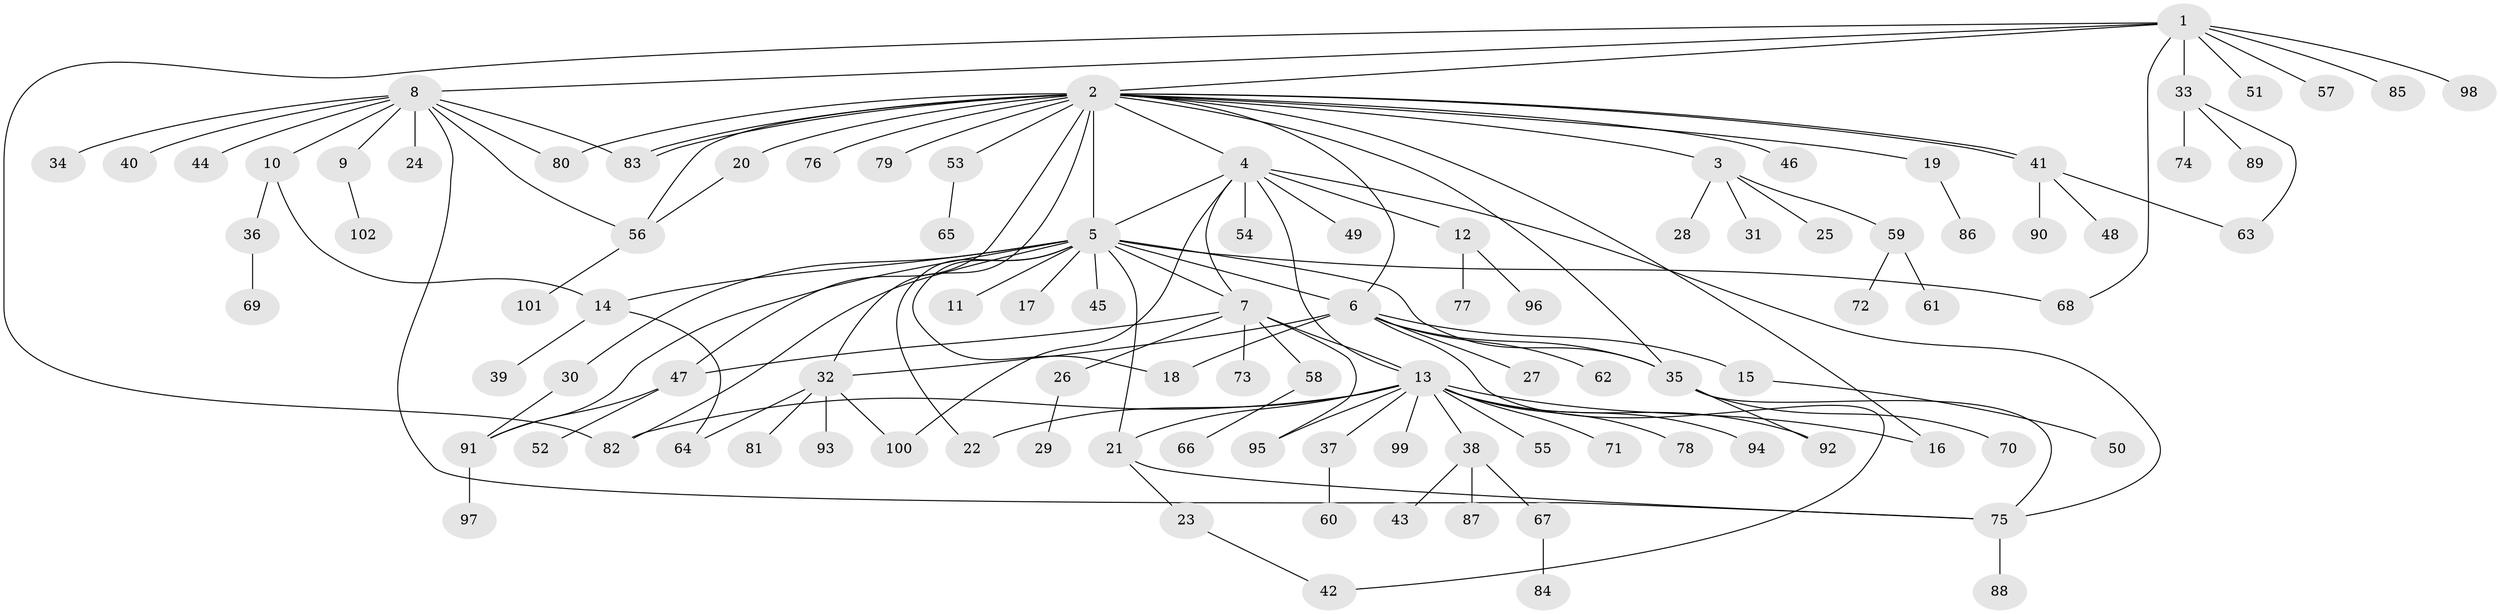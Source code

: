 // coarse degree distribution, {12: 0.01639344262295082, 4: 0.06557377049180328, 2: 0.22950819672131148, 1: 0.4262295081967213, 3: 0.13114754098360656, 9: 0.01639344262295082, 7: 0.06557377049180328, 5: 0.01639344262295082, 17: 0.01639344262295082, 13: 0.01639344262295082}
// Generated by graph-tools (version 1.1) at 2025/36/03/04/25 23:36:48]
// undirected, 102 vertices, 134 edges
graph export_dot {
  node [color=gray90,style=filled];
  1;
  2;
  3;
  4;
  5;
  6;
  7;
  8;
  9;
  10;
  11;
  12;
  13;
  14;
  15;
  16;
  17;
  18;
  19;
  20;
  21;
  22;
  23;
  24;
  25;
  26;
  27;
  28;
  29;
  30;
  31;
  32;
  33;
  34;
  35;
  36;
  37;
  38;
  39;
  40;
  41;
  42;
  43;
  44;
  45;
  46;
  47;
  48;
  49;
  50;
  51;
  52;
  53;
  54;
  55;
  56;
  57;
  58;
  59;
  60;
  61;
  62;
  63;
  64;
  65;
  66;
  67;
  68;
  69;
  70;
  71;
  72;
  73;
  74;
  75;
  76;
  77;
  78;
  79;
  80;
  81;
  82;
  83;
  84;
  85;
  86;
  87;
  88;
  89;
  90;
  91;
  92;
  93;
  94;
  95;
  96;
  97;
  98;
  99;
  100;
  101;
  102;
  1 -- 2;
  1 -- 8;
  1 -- 33;
  1 -- 51;
  1 -- 57;
  1 -- 68;
  1 -- 82;
  1 -- 85;
  1 -- 98;
  2 -- 3;
  2 -- 4;
  2 -- 5;
  2 -- 6;
  2 -- 16;
  2 -- 19;
  2 -- 20;
  2 -- 32;
  2 -- 35;
  2 -- 41;
  2 -- 41;
  2 -- 46;
  2 -- 47;
  2 -- 53;
  2 -- 56;
  2 -- 76;
  2 -- 79;
  2 -- 80;
  2 -- 83;
  2 -- 83;
  3 -- 25;
  3 -- 28;
  3 -- 31;
  3 -- 59;
  4 -- 5;
  4 -- 7;
  4 -- 12;
  4 -- 13;
  4 -- 49;
  4 -- 54;
  4 -- 75;
  4 -- 100;
  5 -- 6;
  5 -- 7;
  5 -- 11;
  5 -- 14;
  5 -- 17;
  5 -- 18;
  5 -- 21;
  5 -- 22;
  5 -- 30;
  5 -- 35;
  5 -- 45;
  5 -- 68;
  5 -- 82;
  5 -- 91;
  6 -- 15;
  6 -- 18;
  6 -- 27;
  6 -- 32;
  6 -- 35;
  6 -- 42;
  6 -- 62;
  7 -- 13;
  7 -- 26;
  7 -- 47;
  7 -- 58;
  7 -- 73;
  7 -- 95;
  8 -- 9;
  8 -- 10;
  8 -- 24;
  8 -- 34;
  8 -- 40;
  8 -- 44;
  8 -- 56;
  8 -- 75;
  8 -- 80;
  8 -- 83;
  9 -- 102;
  10 -- 14;
  10 -- 36;
  12 -- 77;
  12 -- 96;
  13 -- 16;
  13 -- 21;
  13 -- 22;
  13 -- 37;
  13 -- 38;
  13 -- 55;
  13 -- 71;
  13 -- 78;
  13 -- 82;
  13 -- 92;
  13 -- 94;
  13 -- 95;
  13 -- 99;
  14 -- 39;
  14 -- 64;
  15 -- 50;
  19 -- 86;
  20 -- 56;
  21 -- 23;
  21 -- 75;
  23 -- 42;
  26 -- 29;
  30 -- 91;
  32 -- 64;
  32 -- 81;
  32 -- 93;
  32 -- 100;
  33 -- 63;
  33 -- 74;
  33 -- 89;
  35 -- 70;
  35 -- 75;
  35 -- 92;
  36 -- 69;
  37 -- 60;
  38 -- 43;
  38 -- 67;
  38 -- 87;
  41 -- 48;
  41 -- 63;
  41 -- 90;
  47 -- 52;
  47 -- 91;
  53 -- 65;
  56 -- 101;
  58 -- 66;
  59 -- 61;
  59 -- 72;
  67 -- 84;
  75 -- 88;
  91 -- 97;
}
